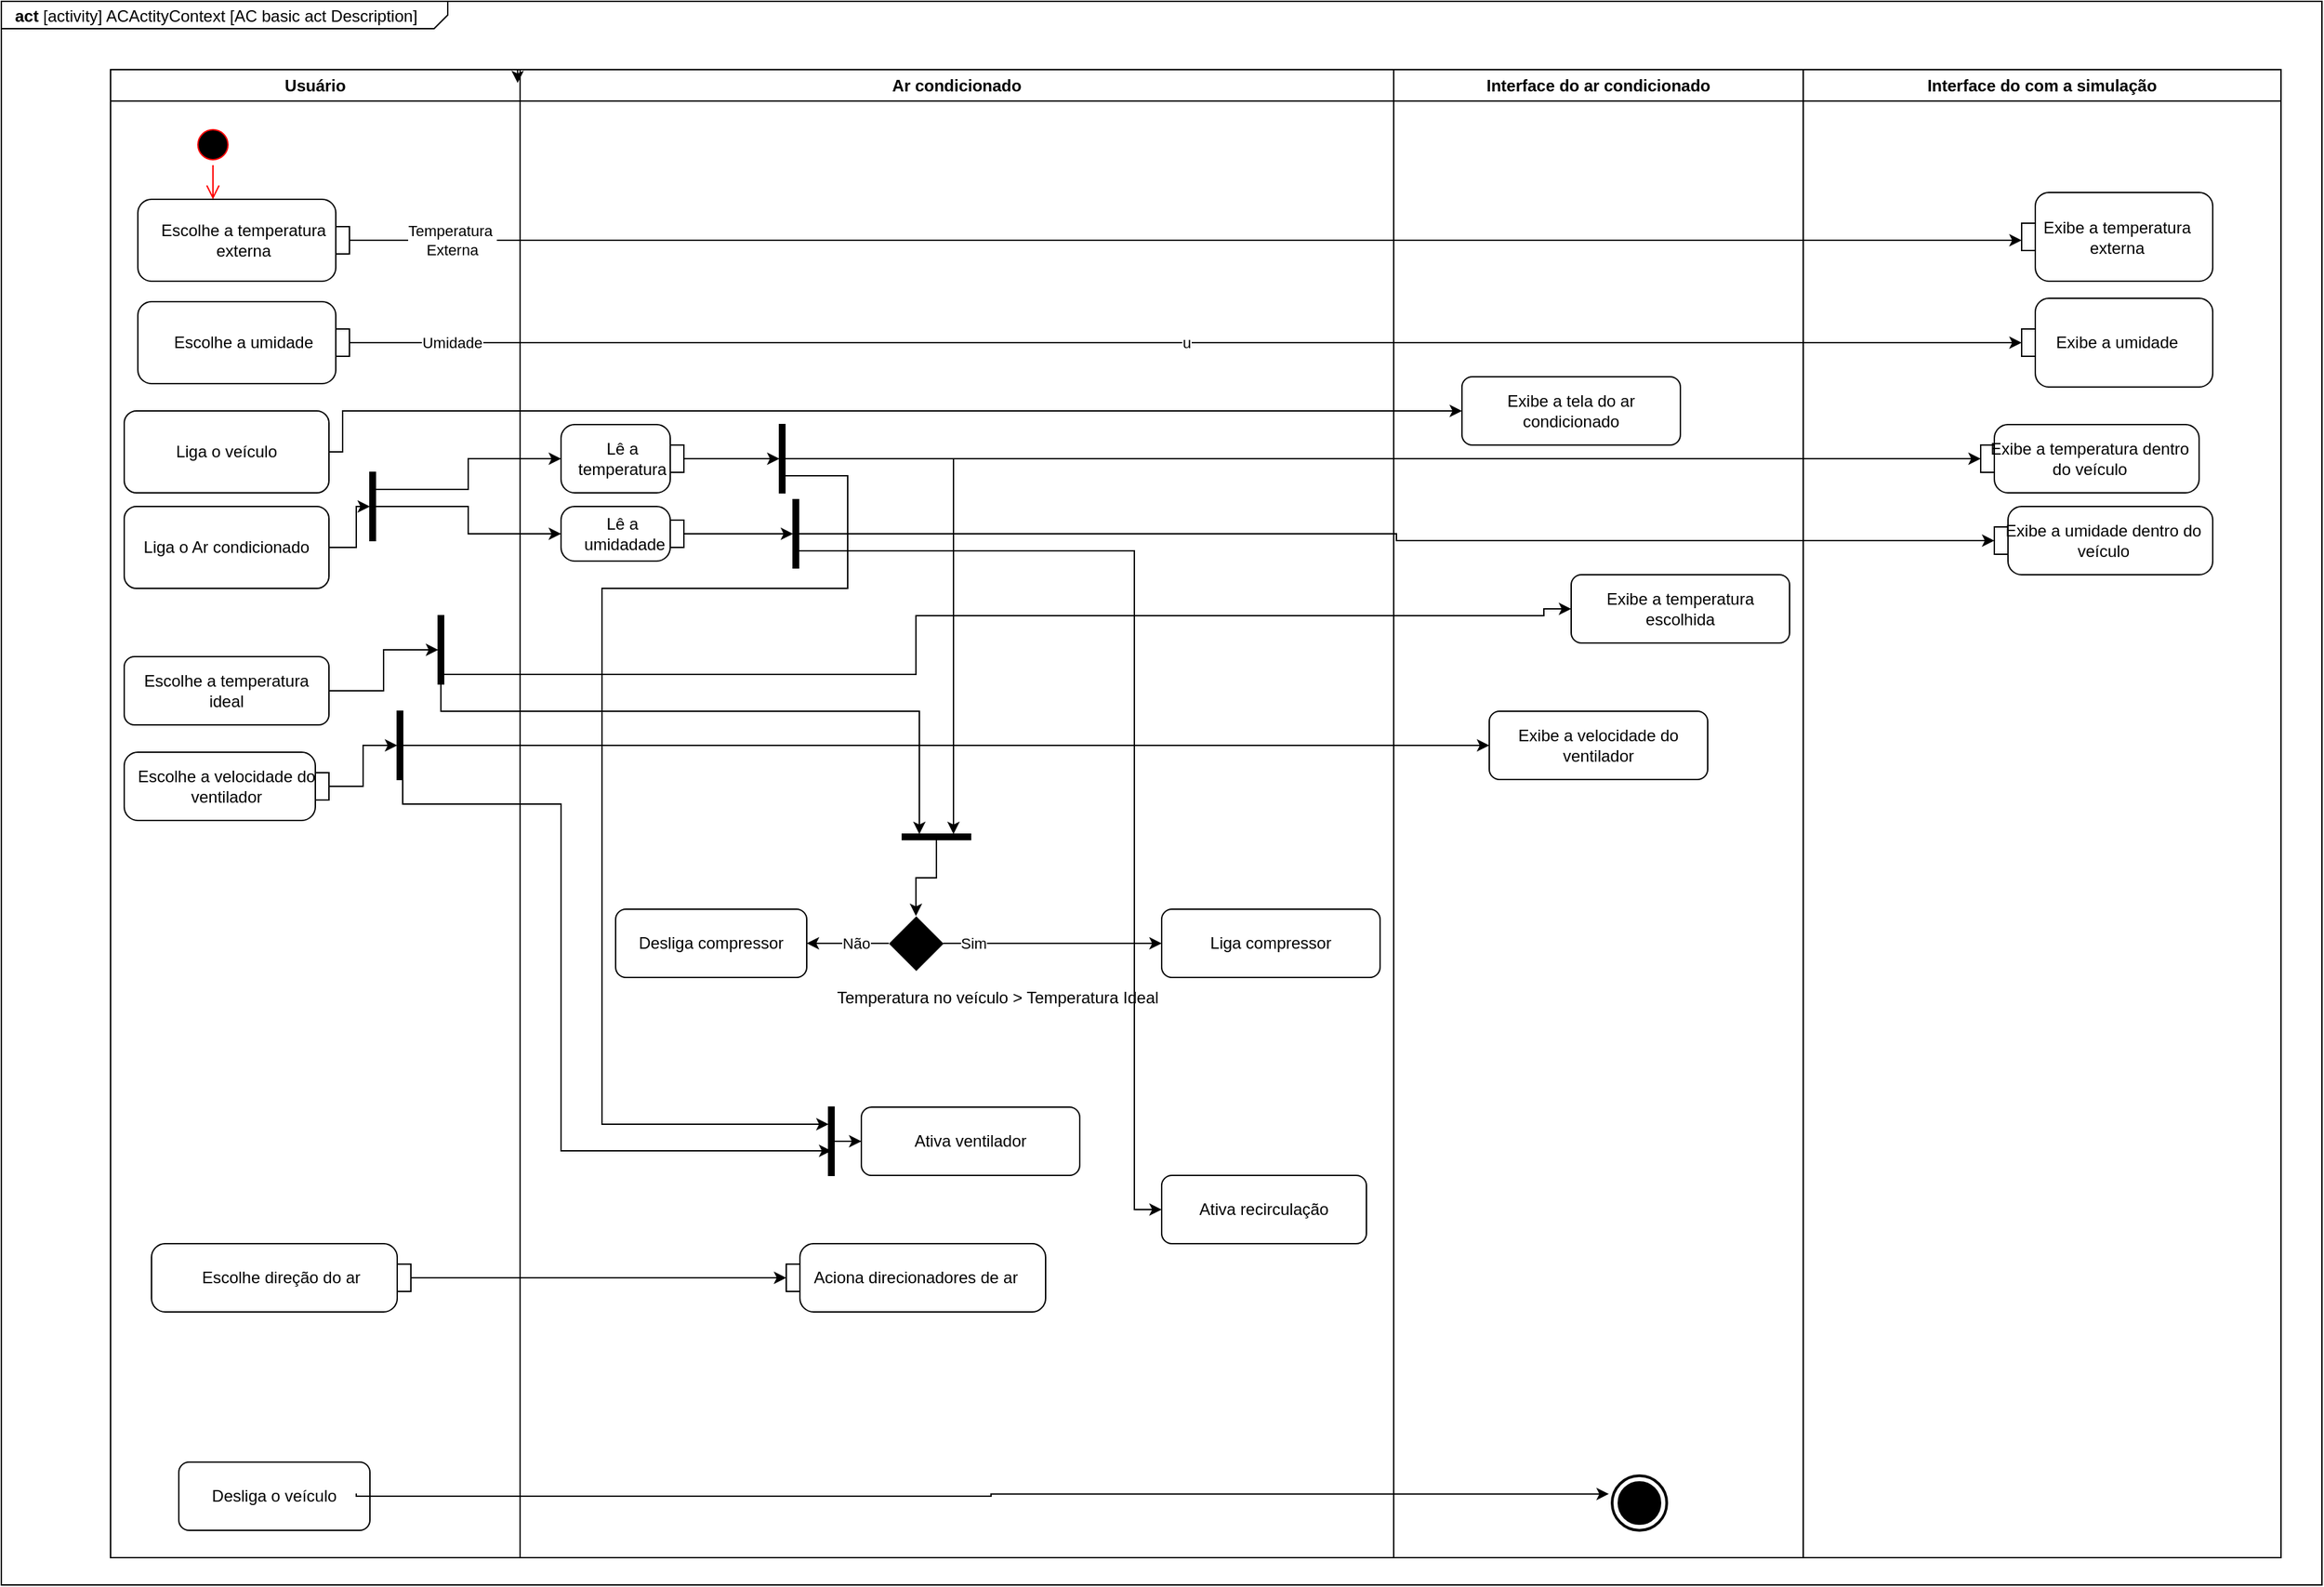 <mxfile version="15.8.3" type="github">
  <diagram name="Page-1" id="929967ad-93f9-6ef4-fab6-5d389245f69c">
    <mxGraphModel dx="2566.5" dy="403" grid="1" gridSize="10" guides="1" tooltips="1" connect="1" arrows="1" fold="1" page="1" pageScale="1.5" pageWidth="1169" pageHeight="826" background="none" math="0" shadow="0">
      <root>
        <mxCell id="0" style=";html=1;" />
        <mxCell id="1" style=";html=1;" parent="0" />
        <mxCell id="ii08JX7uw0dO-d4jB14v-2" value="Usuário" style="swimlane;whiteSpace=wrap" vertex="1" parent="1">
          <mxGeometry x="-1650" y="110" width="300" height="1090" as="geometry" />
        </mxCell>
        <mxCell id="ii08JX7uw0dO-d4jB14v-3" value="c" style="ellipse;shape=startState;fillColor=#000000;strokeColor=#ff0000;" vertex="1" parent="ii08JX7uw0dO-d4jB14v-2">
          <mxGeometry x="60" y="40" width="30" height="30" as="geometry" />
        </mxCell>
        <mxCell id="ii08JX7uw0dO-d4jB14v-4" value="" style="edgeStyle=elbowEdgeStyle;elbow=horizontal;verticalAlign=bottom;endArrow=open;endSize=8;strokeColor=#FF0000;endFill=1;rounded=0" edge="1" parent="ii08JX7uw0dO-d4jB14v-2" source="ii08JX7uw0dO-d4jB14v-3" target="ii08JX7uw0dO-d4jB14v-12">
          <mxGeometry x="100" y="40" as="geometry">
            <mxPoint x="115.5" y="110" as="targetPoint" />
          </mxGeometry>
        </mxCell>
        <mxCell id="ii08JX7uw0dO-d4jB14v-12" value="Escolhe a temperatura externa" style="html=1;shape=mxgraph.sysml.objFlowR;whiteSpace=wrap;" vertex="1" parent="ii08JX7uw0dO-d4jB14v-2">
          <mxGeometry x="20" y="95" width="155" height="60" as="geometry" />
        </mxCell>
        <mxCell id="ii08JX7uw0dO-d4jB14v-63" value="" style="shape=rect;html=1;fillColor=#000000;verticalLabelPosition=bottom;verticalAlignment=top;" vertex="1" parent="ii08JX7uw0dO-d4jB14v-2">
          <mxGeometry x="190" y="295" width="4" height="50" as="geometry" />
        </mxCell>
        <mxCell id="ii08JX7uw0dO-d4jB14v-78" value="" style="shape=rect;html=1;fillColor=#000000;verticalLabelPosition=bottom;verticalAlignment=top;" vertex="1" parent="ii08JX7uw0dO-d4jB14v-2">
          <mxGeometry x="240" y="400" width="4" height="50" as="geometry" />
        </mxCell>
        <mxCell id="ii08JX7uw0dO-d4jB14v-85" value="" style="shape=rect;html=1;fillColor=#000000;verticalLabelPosition=bottom;verticalAlignment=top;" vertex="1" parent="ii08JX7uw0dO-d4jB14v-2">
          <mxGeometry x="210" y="470" width="4" height="50" as="geometry" />
        </mxCell>
        <mxCell id="ii08JX7uw0dO-d4jB14v-147" value="Escolhe direção do ar" style="html=1;shape=mxgraph.sysml.objFlowR;whiteSpace=wrap;" vertex="1" parent="ii08JX7uw0dO-d4jB14v-2">
          <mxGeometry x="30" y="860" width="190" height="50" as="geometry" />
        </mxCell>
        <mxCell id="ii08JX7uw0dO-d4jB14v-152" value="Escolhe a umidade" style="html=1;shape=mxgraph.sysml.objFlowR;whiteSpace=wrap;" vertex="1" parent="ii08JX7uw0dO-d4jB14v-2">
          <mxGeometry x="20" y="170" width="155" height="60" as="geometry" />
        </mxCell>
        <mxCell id="ii08JX7uw0dO-d4jB14v-17" value="Liga o veículo" style="shape=rect;html=1;rounded=1;whiteSpace=wrap;align=center;" vertex="1" parent="ii08JX7uw0dO-d4jB14v-2">
          <mxGeometry x="10" y="250" width="150" height="60" as="geometry" />
        </mxCell>
        <mxCell id="ii08JX7uw0dO-d4jB14v-159" value="Desliga o veículo" style="shape=rect;html=1;rounded=1;whiteSpace=wrap;align=center;" vertex="1" parent="ii08JX7uw0dO-d4jB14v-2">
          <mxGeometry x="50" y="1020" width="140" height="50" as="geometry" />
        </mxCell>
        <mxCell id="ii08JX7uw0dO-d4jB14v-5" value="Ar condicionado" style="swimlane;whiteSpace=wrap" vertex="1" parent="1">
          <mxGeometry x="-1350" y="110" width="640" height="1090" as="geometry" />
        </mxCell>
        <mxCell id="ii08JX7uw0dO-d4jB14v-104" style="edgeStyle=orthogonalEdgeStyle;rounded=0;orthogonalLoop=1;jettySize=auto;html=1;exitX=1;exitY=0.5;exitDx=0;exitDy=0;exitPerimeter=0;entryX=0;entryY=0.5;entryDx=0;entryDy=0;endArrow=classic;endFill=1;strokeWidth=1;" edge="1" parent="ii08JX7uw0dO-d4jB14v-5" source="ii08JX7uw0dO-d4jB14v-23" target="ii08JX7uw0dO-d4jB14v-101">
          <mxGeometry relative="1" as="geometry" />
        </mxCell>
        <mxCell id="ii08JX7uw0dO-d4jB14v-23" value="Lê a temperatura" style="html=1;shape=mxgraph.sysml.objFlowR;whiteSpace=wrap;" vertex="1" parent="ii08JX7uw0dO-d4jB14v-5">
          <mxGeometry x="30" y="260" width="90" height="50" as="geometry" />
        </mxCell>
        <mxCell id="ii08JX7uw0dO-d4jB14v-144" style="edgeStyle=orthogonalEdgeStyle;rounded=0;orthogonalLoop=1;jettySize=auto;html=1;entryX=0;entryY=0.5;entryDx=0;entryDy=0;endArrow=classic;endFill=1;strokeWidth=1;" edge="1" parent="ii08JX7uw0dO-d4jB14v-5" source="ii08JX7uw0dO-d4jB14v-22" target="ii08JX7uw0dO-d4jB14v-143">
          <mxGeometry relative="1" as="geometry" />
        </mxCell>
        <mxCell id="ii08JX7uw0dO-d4jB14v-22" value="Lê a&lt;br&gt;&amp;nbsp;umidadade" style="html=1;shape=mxgraph.sysml.objFlowR;whiteSpace=wrap;" vertex="1" parent="ii08JX7uw0dO-d4jB14v-5">
          <mxGeometry x="30" y="320" width="90" height="40" as="geometry" />
        </mxCell>
        <mxCell id="ii08JX7uw0dO-d4jB14v-90" value="Ativa ventilador" style="shape=rect;html=1;rounded=1;whiteSpace=wrap;align=center;" vertex="1" parent="ii08JX7uw0dO-d4jB14v-5">
          <mxGeometry x="250" y="760" width="160" height="50" as="geometry" />
        </mxCell>
        <mxCell id="ii08JX7uw0dO-d4jB14v-123" style="edgeStyle=orthogonalEdgeStyle;rounded=0;orthogonalLoop=1;jettySize=auto;html=1;exitX=0;exitY=0.5;exitDx=0;exitDy=0;endArrow=classic;endFill=1;strokeWidth=1;" edge="1" parent="ii08JX7uw0dO-d4jB14v-5" source="ii08JX7uw0dO-d4jB14v-100" target="ii08JX7uw0dO-d4jB14v-119">
          <mxGeometry relative="1" as="geometry" />
        </mxCell>
        <mxCell id="ii08JX7uw0dO-d4jB14v-100" value="" style="shape=rect;html=1;fillColor=#000000;verticalLabelPosition=bottom;verticalAlignment=top;direction=north;" vertex="1" parent="ii08JX7uw0dO-d4jB14v-5">
          <mxGeometry x="280" y="560" width="50" height="4" as="geometry" />
        </mxCell>
        <mxCell id="ii08JX7uw0dO-d4jB14v-89" value="Liga compressor" style="shape=rect;html=1;rounded=1;whiteSpace=wrap;align=center;" vertex="1" parent="ii08JX7uw0dO-d4jB14v-5">
          <mxGeometry x="470" y="615" width="160" height="50" as="geometry" />
        </mxCell>
        <mxCell id="ii08JX7uw0dO-d4jB14v-112" style="edgeStyle=orthogonalEdgeStyle;rounded=0;orthogonalLoop=1;jettySize=auto;html=1;exitX=0;exitY=0.75;exitDx=0;exitDy=0;entryX=1;entryY=0.75;entryDx=0;entryDy=0;endArrow=classic;endFill=1;strokeWidth=1;" edge="1" parent="ii08JX7uw0dO-d4jB14v-5" source="ii08JX7uw0dO-d4jB14v-101" target="ii08JX7uw0dO-d4jB14v-100">
          <mxGeometry relative="1" as="geometry">
            <Array as="points">
              <mxPoint x="190" y="285" />
              <mxPoint x="318" y="285" />
            </Array>
          </mxGeometry>
        </mxCell>
        <mxCell id="ii08JX7uw0dO-d4jB14v-142" style="edgeStyle=orthogonalEdgeStyle;rounded=0;orthogonalLoop=1;jettySize=auto;html=1;exitX=1;exitY=0.75;exitDx=0;exitDy=0;entryX=0;entryY=0.25;entryDx=0;entryDy=0;endArrow=classic;endFill=1;strokeWidth=1;" edge="1" parent="ii08JX7uw0dO-d4jB14v-5" source="ii08JX7uw0dO-d4jB14v-101" target="ii08JX7uw0dO-d4jB14v-136">
          <mxGeometry relative="1" as="geometry">
            <Array as="points">
              <mxPoint x="240" y="298" />
              <mxPoint x="240" y="380" />
              <mxPoint x="60" y="380" />
              <mxPoint x="60" y="773" />
            </Array>
          </mxGeometry>
        </mxCell>
        <mxCell id="ii08JX7uw0dO-d4jB14v-101" value="" style="shape=rect;html=1;fillColor=#000000;verticalLabelPosition=bottom;verticalAlignment=top;" vertex="1" parent="ii08JX7uw0dO-d4jB14v-5">
          <mxGeometry x="190" y="260" width="4" height="50" as="geometry" />
        </mxCell>
        <mxCell id="ii08JX7uw0dO-d4jB14v-113" value="Ativa recirculação" style="shape=rect;html=1;rounded=1;whiteSpace=wrap;align=center;" vertex="1" parent="ii08JX7uw0dO-d4jB14v-5">
          <mxGeometry x="470" y="810" width="150" height="50" as="geometry" />
        </mxCell>
        <mxCell id="ii08JX7uw0dO-d4jB14v-124" style="edgeStyle=orthogonalEdgeStyle;rounded=0;orthogonalLoop=1;jettySize=auto;html=1;exitX=1;exitY=0.5;exitDx=0;exitDy=0;entryX=0;entryY=0.5;entryDx=0;entryDy=0;entryPerimeter=0;endArrow=classic;endFill=1;strokeWidth=1;" edge="1" parent="ii08JX7uw0dO-d4jB14v-5" source="ii08JX7uw0dO-d4jB14v-119" target="ii08JX7uw0dO-d4jB14v-89">
          <mxGeometry relative="1" as="geometry">
            <Array as="points">
              <mxPoint x="430" y="640" />
            </Array>
          </mxGeometry>
        </mxCell>
        <mxCell id="ii08JX7uw0dO-d4jB14v-125" value="Sim" style="edgeLabel;html=1;align=center;verticalAlign=middle;resizable=0;points=[];" vertex="1" connectable="0" parent="ii08JX7uw0dO-d4jB14v-124">
          <mxGeometry x="-0.204" y="-4" relative="1" as="geometry">
            <mxPoint x="-42" y="-4" as="offset" />
          </mxGeometry>
        </mxCell>
        <mxCell id="ii08JX7uw0dO-d4jB14v-134" style="edgeStyle=orthogonalEdgeStyle;rounded=0;orthogonalLoop=1;jettySize=auto;html=1;exitX=0;exitY=0.5;exitDx=0;exitDy=0;entryX=1;entryY=0.5;entryDx=0;entryDy=0;entryPerimeter=0;endArrow=classic;endFill=1;strokeWidth=1;" edge="1" parent="ii08JX7uw0dO-d4jB14v-5" source="ii08JX7uw0dO-d4jB14v-119" target="ii08JX7uw0dO-d4jB14v-132">
          <mxGeometry relative="1" as="geometry" />
        </mxCell>
        <mxCell id="ii08JX7uw0dO-d4jB14v-135" value="Não" style="edgeLabel;html=1;align=center;verticalAlign=middle;resizable=0;points=[];" vertex="1" connectable="0" parent="ii08JX7uw0dO-d4jB14v-134">
          <mxGeometry x="-0.191" relative="1" as="geometry">
            <mxPoint as="offset" />
          </mxGeometry>
        </mxCell>
        <mxCell id="ii08JX7uw0dO-d4jB14v-119" value="" style="shape=rhombus;html=1;verticalLabelPosition=bottom;verticalAlignment=top;strokeWidth=0;fillColor=#000000;" vertex="1" parent="ii08JX7uw0dO-d4jB14v-5">
          <mxGeometry x="270" y="620" width="40" height="40" as="geometry" />
        </mxCell>
        <mxCell id="ii08JX7uw0dO-d4jB14v-129" value="Temperatura no veículo &amp;gt; Temperatura Ideal" style="text;html=1;strokeColor=none;fillColor=none;align=center;verticalAlign=middle;whiteSpace=wrap;rounded=0;" vertex="1" parent="ii08JX7uw0dO-d4jB14v-5">
          <mxGeometry x="230" y="665" width="240" height="30" as="geometry" />
        </mxCell>
        <mxCell id="ii08JX7uw0dO-d4jB14v-132" value="Desliga compressor" style="shape=rect;html=1;rounded=1;whiteSpace=wrap;align=center;" vertex="1" parent="ii08JX7uw0dO-d4jB14v-5">
          <mxGeometry x="70" y="615" width="140" height="50" as="geometry" />
        </mxCell>
        <mxCell id="ii08JX7uw0dO-d4jB14v-139" style="edgeStyle=orthogonalEdgeStyle;rounded=0;orthogonalLoop=1;jettySize=auto;html=1;entryX=0;entryY=0.5;entryDx=0;entryDy=0;endArrow=classic;endFill=1;strokeWidth=1;" edge="1" parent="ii08JX7uw0dO-d4jB14v-5" source="ii08JX7uw0dO-d4jB14v-136" target="ii08JX7uw0dO-d4jB14v-90">
          <mxGeometry relative="1" as="geometry" />
        </mxCell>
        <mxCell id="ii08JX7uw0dO-d4jB14v-136" value="" style="shape=rect;html=1;fillColor=#000000;verticalLabelPosition=bottom;verticalAlignment=top;" vertex="1" parent="ii08JX7uw0dO-d4jB14v-5">
          <mxGeometry x="226" y="760" width="4" height="50" as="geometry" />
        </mxCell>
        <mxCell id="ii08JX7uw0dO-d4jB14v-146" style="edgeStyle=orthogonalEdgeStyle;rounded=0;orthogonalLoop=1;jettySize=auto;html=1;exitX=1;exitY=0.75;exitDx=0;exitDy=0;entryX=0;entryY=0.5;entryDx=0;entryDy=0;endArrow=classic;endFill=1;strokeWidth=1;" edge="1" parent="ii08JX7uw0dO-d4jB14v-5" source="ii08JX7uw0dO-d4jB14v-143" target="ii08JX7uw0dO-d4jB14v-113">
          <mxGeometry relative="1" as="geometry">
            <Array as="points">
              <mxPoint x="450" y="353" />
            </Array>
          </mxGeometry>
        </mxCell>
        <mxCell id="ii08JX7uw0dO-d4jB14v-143" value="" style="shape=rect;html=1;fillColor=#000000;verticalLabelPosition=bottom;verticalAlignment=top;" vertex="1" parent="ii08JX7uw0dO-d4jB14v-5">
          <mxGeometry x="200" y="315" width="4" height="50" as="geometry" />
        </mxCell>
        <mxCell id="ii08JX7uw0dO-d4jB14v-149" value="Aciona direcionadores de ar" style="html=1;shape=mxgraph.sysml.objFlowL;whiteSpace=wrap;" vertex="1" parent="ii08JX7uw0dO-d4jB14v-5">
          <mxGeometry x="195" y="860" width="190" height="50" as="geometry" />
        </mxCell>
        <mxCell id="ii08JX7uw0dO-d4jB14v-19" style="edgeStyle=orthogonalEdgeStyle;rounded=0;orthogonalLoop=1;jettySize=auto;html=1;entryX=0;entryY=0.5;entryDx=0;entryDy=0;exitX=1;exitY=0.5;exitDx=0;exitDy=0;" edge="1" parent="1" source="ii08JX7uw0dO-d4jB14v-17" target="ii08JX7uw0dO-d4jB14v-18">
          <mxGeometry relative="1" as="geometry">
            <Array as="points">
              <mxPoint x="-1480" y="360" />
            </Array>
          </mxGeometry>
        </mxCell>
        <mxCell id="ii08JX7uw0dO-d4jB14v-76" style="edgeStyle=orthogonalEdgeStyle;rounded=0;orthogonalLoop=1;jettySize=auto;html=1;exitX=1;exitY=0.5;exitDx=0;exitDy=0;entryX=0;entryY=0.5;entryDx=0;entryDy=0;endArrow=classic;endFill=1;strokeWidth=1;" edge="1" parent="1" source="ii08JX7uw0dO-d4jB14v-20" target="ii08JX7uw0dO-d4jB14v-63">
          <mxGeometry relative="1" as="geometry" />
        </mxCell>
        <mxCell id="ii08JX7uw0dO-d4jB14v-20" value="Liga o Ar condicionado" style="shape=rect;html=1;rounded=1;whiteSpace=wrap;align=center;" vertex="1" parent="1">
          <mxGeometry x="-1640" y="430" width="150" height="60" as="geometry" />
        </mxCell>
        <mxCell id="ii08JX7uw0dO-d4jB14v-66" style="edgeStyle=orthogonalEdgeStyle;rounded=0;orthogonalLoop=1;jettySize=auto;html=1;exitX=1;exitY=0.25;exitDx=0;exitDy=0;endArrow=classic;endFill=1;strokeWidth=1;" edge="1" parent="1" source="ii08JX7uw0dO-d4jB14v-63" target="ii08JX7uw0dO-d4jB14v-23">
          <mxGeometry relative="1" as="geometry" />
        </mxCell>
        <mxCell id="ii08JX7uw0dO-d4jB14v-68" style="edgeStyle=orthogonalEdgeStyle;rounded=0;orthogonalLoop=1;jettySize=auto;html=1;endArrow=classic;endFill=1;strokeWidth=1;" edge="1" parent="1" source="ii08JX7uw0dO-d4jB14v-63" target="ii08JX7uw0dO-d4jB14v-22">
          <mxGeometry relative="1" as="geometry">
            <mxPoint x="-1280" y="470" as="targetPoint" />
          </mxGeometry>
        </mxCell>
        <mxCell id="ii08JX7uw0dO-d4jB14v-79" style="edgeStyle=orthogonalEdgeStyle;rounded=0;orthogonalLoop=1;jettySize=auto;html=1;exitX=1;exitY=0.5;exitDx=0;exitDy=0;endArrow=classic;endFill=1;strokeWidth=1;" edge="1" parent="1" source="ii08JX7uw0dO-d4jB14v-77" target="ii08JX7uw0dO-d4jB14v-78">
          <mxGeometry relative="1" as="geometry" />
        </mxCell>
        <mxCell id="ii08JX7uw0dO-d4jB14v-77" value="Escolhe a temperatura ideal" style="shape=rect;html=1;rounded=1;whiteSpace=wrap;align=center;" vertex="1" parent="1">
          <mxGeometry x="-1640" y="540" width="150" height="50" as="geometry" />
        </mxCell>
        <mxCell id="ii08JX7uw0dO-d4jB14v-83" style="edgeStyle=orthogonalEdgeStyle;rounded=0;orthogonalLoop=1;jettySize=auto;html=1;exitX=1;exitY=0.25;exitDx=0;exitDy=0;entryX=0;entryY=0.5;entryDx=0;entryDy=0;endArrow=classic;endFill=1;strokeWidth=1;" edge="1" parent="1" source="ii08JX7uw0dO-d4jB14v-78" target="ii08JX7uw0dO-d4jB14v-82">
          <mxGeometry relative="1" as="geometry">
            <Array as="points">
              <mxPoint x="-1406" y="553" />
              <mxPoint x="-1060" y="553" />
              <mxPoint x="-1060" y="510" />
              <mxPoint x="-600" y="510" />
              <mxPoint x="-600" y="505" />
            </Array>
          </mxGeometry>
        </mxCell>
        <mxCell id="ii08JX7uw0dO-d4jB14v-86" value="" style="edgeStyle=orthogonalEdgeStyle;rounded=0;orthogonalLoop=1;jettySize=auto;html=1;endArrow=classic;endFill=1;strokeWidth=1;" edge="1" parent="1" source="ii08JX7uw0dO-d4jB14v-84" target="ii08JX7uw0dO-d4jB14v-85">
          <mxGeometry relative="1" as="geometry" />
        </mxCell>
        <mxCell id="ii08JX7uw0dO-d4jB14v-84" value="Escolhe a velocidade do ventilador" style="html=1;shape=mxgraph.sysml.objFlowR;whiteSpace=wrap;" vertex="1" parent="1">
          <mxGeometry x="-1640" y="610" width="150" height="50" as="geometry" />
        </mxCell>
        <mxCell id="ii08JX7uw0dO-d4jB14v-88" style="edgeStyle=orthogonalEdgeStyle;rounded=0;orthogonalLoop=1;jettySize=auto;html=1;entryX=0;entryY=0.5;entryDx=0;entryDy=0;endArrow=classic;endFill=1;strokeWidth=1;" edge="1" parent="1" source="ii08JX7uw0dO-d4jB14v-85" target="ii08JX7uw0dO-d4jB14v-87">
          <mxGeometry relative="1" as="geometry">
            <Array as="points">
              <mxPoint x="-670" y="605" />
            </Array>
          </mxGeometry>
        </mxCell>
        <mxCell id="ii08JX7uw0dO-d4jB14v-105" style="edgeStyle=orthogonalEdgeStyle;rounded=0;orthogonalLoop=1;jettySize=auto;html=1;exitX=1;exitY=0.25;exitDx=0;exitDy=0;endArrow=classic;endFill=1;strokeWidth=1;entryX=0;entryY=0.5;entryDx=0;entryDy=0;entryPerimeter=0;" edge="1" parent="1" source="ii08JX7uw0dO-d4jB14v-101" target="ii08JX7uw0dO-d4jB14v-69">
          <mxGeometry relative="1" as="geometry">
            <Array as="points">
              <mxPoint x="-1156" y="395" />
            </Array>
          </mxGeometry>
        </mxCell>
        <mxCell id="ii08JX7uw0dO-d4jB14v-7" value="Interface do com a simulação" style="swimlane;whiteSpace=wrap" vertex="1" parent="1">
          <mxGeometry x="-410" y="110" width="350" height="1090" as="geometry" />
        </mxCell>
        <mxCell id="ii08JX7uw0dO-d4jB14v-13" value="Exibe a temperatura externa" style="html=1;shape=mxgraph.sysml.objFlowL;whiteSpace=wrap;" vertex="1" parent="ii08JX7uw0dO-d4jB14v-7">
          <mxGeometry x="160" y="90" width="140" height="65" as="geometry" />
        </mxCell>
        <mxCell id="ii08JX7uw0dO-d4jB14v-71" value="Exibe a umidade dentro do veículo" style="html=1;shape=mxgraph.sysml.objFlowL;whiteSpace=wrap;" vertex="1" parent="ii08JX7uw0dO-d4jB14v-7">
          <mxGeometry x="140" y="320" width="160" height="50" as="geometry" />
        </mxCell>
        <mxCell id="ii08JX7uw0dO-d4jB14v-6" value="Interface do ar condicionado" style="swimlane;whiteSpace=wrap" vertex="1" parent="ii08JX7uw0dO-d4jB14v-7">
          <mxGeometry x="-300" width="300" height="1090" as="geometry" />
        </mxCell>
        <mxCell id="ii08JX7uw0dO-d4jB14v-18" value="Exibe a tela do ar condicionado" style="shape=rect;html=1;rounded=1;whiteSpace=wrap;align=center;" vertex="1" parent="ii08JX7uw0dO-d4jB14v-6">
          <mxGeometry x="50" y="225" width="160" height="50" as="geometry" />
        </mxCell>
        <mxCell id="ii08JX7uw0dO-d4jB14v-87" value="Exibe a velocidade do ventilador" style="shape=rect;html=1;rounded=1;whiteSpace=wrap;align=center;" vertex="1" parent="ii08JX7uw0dO-d4jB14v-6">
          <mxGeometry x="70" y="470" width="160" height="50" as="geometry" />
        </mxCell>
        <mxCell id="ii08JX7uw0dO-d4jB14v-82" value="Exibe a temperatura escolhida" style="shape=rect;html=1;rounded=1;whiteSpace=wrap;align=center;" vertex="1" parent="ii08JX7uw0dO-d4jB14v-6">
          <mxGeometry x="130" y="370" width="160" height="50" as="geometry" />
        </mxCell>
        <mxCell id="ii08JX7uw0dO-d4jB14v-127" value="" style="html=1;shape=mxgraph.sysml.actFinal;strokeWidth=2;verticalLabelPosition=bottom;verticalAlignment=top;" vertex="1" parent="ii08JX7uw0dO-d4jB14v-6">
          <mxGeometry x="160" y="1030" width="40" height="40" as="geometry" />
        </mxCell>
        <mxCell id="ii08JX7uw0dO-d4jB14v-69" value="Exibe a temperatura dentro do veículo" style="html=1;shape=mxgraph.sysml.objFlowL;whiteSpace=wrap;" vertex="1" parent="ii08JX7uw0dO-d4jB14v-7">
          <mxGeometry x="130" y="260" width="160" height="50" as="geometry" />
        </mxCell>
        <mxCell id="ii08JX7uw0dO-d4jB14v-153" value="Exibe a umidade" style="html=1;shape=mxgraph.sysml.objFlowL;whiteSpace=wrap;" vertex="1" parent="ii08JX7uw0dO-d4jB14v-7">
          <mxGeometry x="160" y="167.5" width="140" height="65" as="geometry" />
        </mxCell>
        <mxCell id="ii08JX7uw0dO-d4jB14v-114" style="edgeStyle=orthogonalEdgeStyle;rounded=0;orthogonalLoop=1;jettySize=auto;html=1;entryX=1;entryY=0.25;entryDx=0;entryDy=0;endArrow=classic;endFill=1;strokeWidth=1;" edge="1" parent="1" source="ii08JX7uw0dO-d4jB14v-78" target="ii08JX7uw0dO-d4jB14v-100">
          <mxGeometry relative="1" as="geometry">
            <Array as="points">
              <mxPoint x="-1057" y="580" />
            </Array>
          </mxGeometry>
        </mxCell>
        <mxCell id="ii08JX7uw0dO-d4jB14v-140" style="edgeStyle=orthogonalEdgeStyle;rounded=0;orthogonalLoop=1;jettySize=auto;html=1;exitX=1;exitY=0.75;exitDx=0;exitDy=0;endArrow=classic;endFill=1;strokeWidth=1;" edge="1" parent="1" source="ii08JX7uw0dO-d4jB14v-85">
          <mxGeometry relative="1" as="geometry">
            <mxPoint x="-1122" y="902" as="targetPoint" />
            <Array as="points">
              <mxPoint x="-1436" y="648" />
              <mxPoint x="-1320" y="648" />
              <mxPoint x="-1320" y="902" />
            </Array>
          </mxGeometry>
        </mxCell>
        <mxCell id="ii08JX7uw0dO-d4jB14v-145" style="edgeStyle=orthogonalEdgeStyle;rounded=0;orthogonalLoop=1;jettySize=auto;html=1;endArrow=classic;endFill=1;strokeWidth=1;" edge="1" parent="1" source="ii08JX7uw0dO-d4jB14v-143" target="ii08JX7uw0dO-d4jB14v-71">
          <mxGeometry relative="1" as="geometry" />
        </mxCell>
        <mxCell id="ii08JX7uw0dO-d4jB14v-150" style="edgeStyle=orthogonalEdgeStyle;rounded=0;orthogonalLoop=1;jettySize=auto;html=1;exitX=1;exitY=0.5;exitDx=0;exitDy=0;exitPerimeter=0;entryX=0;entryY=0.5;entryDx=0;entryDy=0;entryPerimeter=0;endArrow=classic;endFill=1;strokeWidth=1;" edge="1" parent="1" source="ii08JX7uw0dO-d4jB14v-147" target="ii08JX7uw0dO-d4jB14v-149">
          <mxGeometry relative="1" as="geometry" />
        </mxCell>
        <mxCell id="ii08JX7uw0dO-d4jB14v-14" style="edgeStyle=orthogonalEdgeStyle;rounded=0;orthogonalLoop=1;jettySize=auto;html=1;exitX=1;exitY=0.5;exitDx=0;exitDy=0;exitPerimeter=0;" edge="1" parent="1" source="ii08JX7uw0dO-d4jB14v-12">
          <mxGeometry relative="1" as="geometry">
            <mxPoint x="-1440" y="275" as="sourcePoint" />
            <mxPoint x="-250" y="235" as="targetPoint" />
            <Array as="points">
              <mxPoint x="-300" y="235" />
              <mxPoint x="-300" y="235" />
            </Array>
          </mxGeometry>
        </mxCell>
        <mxCell id="ii08JX7uw0dO-d4jB14v-15" value="Temperatura&amp;nbsp;&lt;br&gt;Externa" style="edgeLabel;html=1;align=center;verticalAlign=middle;resizable=0;points=[];" vertex="1" connectable="0" parent="ii08JX7uw0dO-d4jB14v-14">
          <mxGeometry x="-0.905" y="2" relative="1" as="geometry">
            <mxPoint x="17" y="2" as="offset" />
          </mxGeometry>
        </mxCell>
        <mxCell id="ii08JX7uw0dO-d4jB14v-156" style="edgeStyle=orthogonalEdgeStyle;rounded=0;orthogonalLoop=1;jettySize=auto;html=1;exitX=1;exitY=0;exitDx=0;exitDy=0;entryX=0.994;entryY=0.009;entryDx=0;entryDy=0;entryPerimeter=0;endArrow=classic;endFill=1;strokeWidth=1;" edge="1" parent="1" source="ii08JX7uw0dO-d4jB14v-2" target="ii08JX7uw0dO-d4jB14v-2">
          <mxGeometry relative="1" as="geometry" />
        </mxCell>
        <mxCell id="ii08JX7uw0dO-d4jB14v-154" value="u" style="edgeStyle=orthogonalEdgeStyle;rounded=0;orthogonalLoop=1;jettySize=auto;html=1;exitX=1;exitY=0.5;exitDx=0;exitDy=0;exitPerimeter=0;entryX=0;entryY=0.5;entryDx=0;entryDy=0;entryPerimeter=0;" edge="1" parent="1" source="ii08JX7uw0dO-d4jB14v-152" target="ii08JX7uw0dO-d4jB14v-153">
          <mxGeometry relative="1" as="geometry">
            <mxPoint x="-1440" y="305" as="sourcePoint" />
            <mxPoint x="-230" y="327.5" as="targetPoint" />
            <Array as="points">
              <mxPoint x="-250" y="310" />
            </Array>
          </mxGeometry>
        </mxCell>
        <mxCell id="ii08JX7uw0dO-d4jB14v-155" value="Umidade" style="edgeLabel;html=1;align=center;verticalAlign=middle;resizable=0;points=[];" vertex="1" connectable="0" parent="ii08JX7uw0dO-d4jB14v-154">
          <mxGeometry x="-0.905" y="2" relative="1" as="geometry">
            <mxPoint x="17" y="2" as="offset" />
          </mxGeometry>
        </mxCell>
        <mxCell id="ii08JX7uw0dO-d4jB14v-160" style="edgeStyle=orthogonalEdgeStyle;rounded=0;orthogonalLoop=1;jettySize=auto;html=1;entryX=-0.06;entryY=0.334;entryDx=0;entryDy=0;entryPerimeter=0;endArrow=classic;endFill=1;strokeWidth=1;" edge="1" parent="1" target="ii08JX7uw0dO-d4jB14v-127">
          <mxGeometry relative="1" as="geometry">
            <mxPoint x="-1470" y="1153" as="sourcePoint" />
            <Array as="points">
              <mxPoint x="-1005" y="1155" />
              <mxPoint x="-1005" y="1153" />
            </Array>
          </mxGeometry>
        </mxCell>
        <mxCell id="ii08JX7uw0dO-d4jB14v-162" value="&lt;p style=&quot;margin: 0px ; margin-top: 4px ; margin-left: 10px ; text-align: left&quot;&gt;&lt;b&gt;act&lt;/b&gt; [activity] ACActityContext [AC basic act Description]&lt;/p&gt;" style="html=1;strokeWidth=1;shape=mxgraph.sysml.package;html=1;overflow=fill;whiteSpace=wrap;fillColor=none;gradientColor=none;fontSize=12;align=center;labelX=327.64;" vertex="1" parent="1">
          <mxGeometry x="-1730" y="60" width="1700" height="1160" as="geometry" />
        </mxCell>
      </root>
    </mxGraphModel>
  </diagram>
</mxfile>
